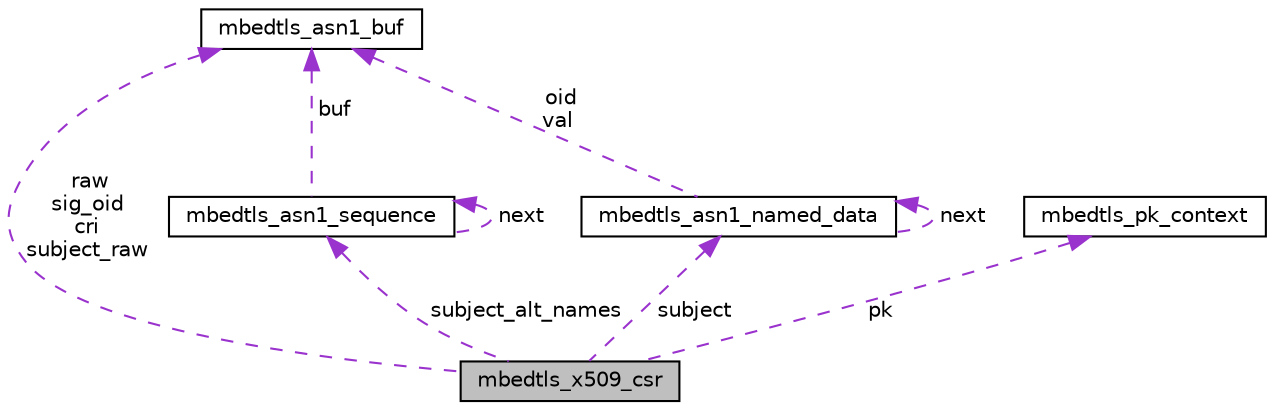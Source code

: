 digraph "mbedtls_x509_csr"
{
 // LATEX_PDF_SIZE
  edge [fontname="Helvetica",fontsize="10",labelfontname="Helvetica",labelfontsize="10"];
  node [fontname="Helvetica",fontsize="10",shape=record];
  Node1 [label="mbedtls_x509_csr",height=0.2,width=0.4,color="black", fillcolor="grey75", style="filled", fontcolor="black",tooltip=" "];
  Node2 -> Node1 [dir="back",color="darkorchid3",fontsize="10",style="dashed",label=" subject_alt_names" ,fontname="Helvetica"];
  Node2 [label="mbedtls_asn1_sequence",height=0.2,width=0.4,color="black", fillcolor="white", style="filled",URL="$structmbedtls__asn1__sequence.html",tooltip=" "];
  Node2 -> Node2 [dir="back",color="darkorchid3",fontsize="10",style="dashed",label=" next" ,fontname="Helvetica"];
  Node3 -> Node2 [dir="back",color="darkorchid3",fontsize="10",style="dashed",label=" buf" ,fontname="Helvetica"];
  Node3 [label="mbedtls_asn1_buf",height=0.2,width=0.4,color="black", fillcolor="white", style="filled",URL="$structmbedtls__asn1__buf.html",tooltip=" "];
  Node4 -> Node1 [dir="back",color="darkorchid3",fontsize="10",style="dashed",label=" subject" ,fontname="Helvetica"];
  Node4 [label="mbedtls_asn1_named_data",height=0.2,width=0.4,color="black", fillcolor="white", style="filled",URL="$structmbedtls__asn1__named__data.html",tooltip=" "];
  Node4 -> Node4 [dir="back",color="darkorchid3",fontsize="10",style="dashed",label=" next" ,fontname="Helvetica"];
  Node3 -> Node4 [dir="back",color="darkorchid3",fontsize="10",style="dashed",label=" oid\nval" ,fontname="Helvetica"];
  Node3 -> Node1 [dir="back",color="darkorchid3",fontsize="10",style="dashed",label=" raw\nsig_oid\ncri\nsubject_raw" ,fontname="Helvetica"];
  Node5 -> Node1 [dir="back",color="darkorchid3",fontsize="10",style="dashed",label=" pk" ,fontname="Helvetica"];
  Node5 [label="mbedtls_pk_context",height=0.2,width=0.4,color="black", fillcolor="white", style="filled",URL="$structmbedtls__pk__context.html",tooltip="Public key container."];
}
